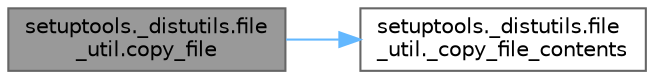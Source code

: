 digraph "setuptools._distutils.file_util.copy_file"
{
 // LATEX_PDF_SIZE
  bgcolor="transparent";
  edge [fontname=Helvetica,fontsize=10,labelfontname=Helvetica,labelfontsize=10];
  node [fontname=Helvetica,fontsize=10,shape=box,height=0.2,width=0.4];
  rankdir="LR";
  Node1 [id="Node000001",label="setuptools._distutils.file\l_util.copy_file",height=0.2,width=0.4,color="gray40", fillcolor="grey60", style="filled", fontcolor="black",tooltip=" "];
  Node1 -> Node2 [id="edge1_Node000001_Node000002",color="steelblue1",style="solid",tooltip=" "];
  Node2 [id="Node000002",label="setuptools._distutils.file\l_util._copy_file_contents",height=0.2,width=0.4,color="grey40", fillcolor="white", style="filled",URL="$namespacesetuptools_1_1__distutils_1_1file__util.html#a1a17e73e8babe98445ff71f69cbb6f8b",tooltip=" "];
}
